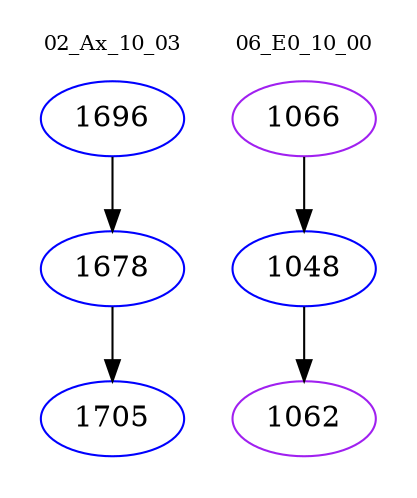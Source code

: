digraph{
subgraph cluster_0 {
color = white
label = "02_Ax_10_03";
fontsize=10;
T0_1696 [label="1696", color="blue"]
T0_1696 -> T0_1678 [color="black"]
T0_1678 [label="1678", color="blue"]
T0_1678 -> T0_1705 [color="black"]
T0_1705 [label="1705", color="blue"]
}
subgraph cluster_1 {
color = white
label = "06_E0_10_00";
fontsize=10;
T1_1066 [label="1066", color="purple"]
T1_1066 -> T1_1048 [color="black"]
T1_1048 [label="1048", color="blue"]
T1_1048 -> T1_1062 [color="black"]
T1_1062 [label="1062", color="purple"]
}
}
